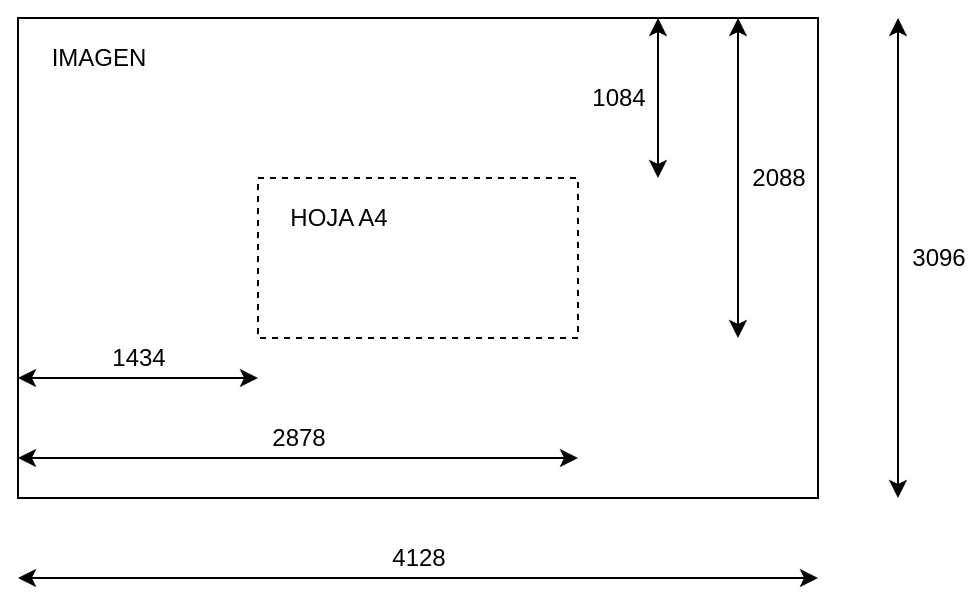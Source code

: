 <mxfile version="14.6.13" type="device"><diagram id="OHeabNb1anB_zyte5txz" name="Página-1"><mxGraphModel dx="868" dy="510" grid="1" gridSize="10" guides="1" tooltips="1" connect="1" arrows="1" fold="1" page="1" pageScale="1" pageWidth="1654" pageHeight="1169" math="0" shadow="0"><root><mxCell id="0"/><mxCell id="1" parent="0"/><mxCell id="1fPIs8L-eafPToexsQA4-1" value="" style="rounded=0;whiteSpace=wrap;html=1;fillColor=none;" parent="1" vertex="1"><mxGeometry x="160" y="120" width="400" height="240" as="geometry"/></mxCell><mxCell id="1fPIs8L-eafPToexsQA4-2" value="" style="rounded=0;whiteSpace=wrap;html=1;fillColor=none;dashed=1;" parent="1" vertex="1"><mxGeometry x="280" y="200" width="160" height="80" as="geometry"/></mxCell><mxCell id="1fPIs8L-eafPToexsQA4-4" value="" style="endArrow=classic;startArrow=classic;html=1;" parent="1" edge="1"><mxGeometry width="50" height="50" relative="1" as="geometry"><mxPoint x="160" y="300" as="sourcePoint"/><mxPoint x="280" y="300" as="targetPoint"/></mxGeometry></mxCell><mxCell id="1fPIs8L-eafPToexsQA4-5" value="" style="endArrow=classic;startArrow=classic;html=1;" parent="1" edge="1"><mxGeometry width="50" height="50" relative="1" as="geometry"><mxPoint x="160" y="340" as="sourcePoint"/><mxPoint x="440" y="340" as="targetPoint"/></mxGeometry></mxCell><mxCell id="1fPIs8L-eafPToexsQA4-6" value="2878" style="text;html=1;align=center;verticalAlign=middle;resizable=0;points=[];autosize=1;strokeColor=none;" parent="1" vertex="1"><mxGeometry x="280" y="320" width="40" height="20" as="geometry"/></mxCell><mxCell id="1fPIs8L-eafPToexsQA4-7" value="1434" style="text;html=1;align=center;verticalAlign=middle;resizable=0;points=[];autosize=1;strokeColor=none;" parent="1" vertex="1"><mxGeometry x="200" y="280" width="40" height="20" as="geometry"/></mxCell><mxCell id="1fPIs8L-eafPToexsQA4-8" value="" style="endArrow=classic;startArrow=classic;html=1;" parent="1" edge="1"><mxGeometry width="50" height="50" relative="1" as="geometry"><mxPoint x="160" y="400" as="sourcePoint"/><mxPoint x="560" y="400" as="targetPoint"/></mxGeometry></mxCell><mxCell id="1fPIs8L-eafPToexsQA4-9" value="4128" style="text;html=1;align=center;verticalAlign=middle;resizable=0;points=[];autosize=1;strokeColor=none;" parent="1" vertex="1"><mxGeometry x="340" y="380" width="40" height="20" as="geometry"/></mxCell><mxCell id="1fPIs8L-eafPToexsQA4-10" value="" style="endArrow=classic;startArrow=classic;html=1;" parent="1" edge="1"><mxGeometry width="50" height="50" relative="1" as="geometry"><mxPoint x="520" y="120" as="sourcePoint"/><mxPoint x="520" y="280" as="targetPoint"/></mxGeometry></mxCell><mxCell id="1fPIs8L-eafPToexsQA4-11" value="" style="endArrow=classic;startArrow=classic;html=1;" parent="1" edge="1"><mxGeometry width="50" height="50" relative="1" as="geometry"><mxPoint x="480" y="120" as="sourcePoint"/><mxPoint x="480" y="200" as="targetPoint"/></mxGeometry></mxCell><mxCell id="1fPIs8L-eafPToexsQA4-12" value="1084" style="text;html=1;align=center;verticalAlign=middle;resizable=0;points=[];autosize=1;strokeColor=none;" parent="1" vertex="1"><mxGeometry x="440" y="150" width="40" height="20" as="geometry"/></mxCell><mxCell id="1fPIs8L-eafPToexsQA4-13" value="2088" style="text;html=1;align=center;verticalAlign=middle;resizable=0;points=[];autosize=1;strokeColor=none;" parent="1" vertex="1"><mxGeometry x="520" y="190" width="40" height="20" as="geometry"/></mxCell><mxCell id="1fPIs8L-eafPToexsQA4-14" value="" style="endArrow=classic;startArrow=classic;html=1;" parent="1" edge="1"><mxGeometry width="50" height="50" relative="1" as="geometry"><mxPoint x="600" y="120" as="sourcePoint"/><mxPoint x="600" y="360" as="targetPoint"/></mxGeometry></mxCell><mxCell id="1fPIs8L-eafPToexsQA4-15" value="3096" style="text;html=1;align=center;verticalAlign=middle;resizable=0;points=[];autosize=1;strokeColor=none;" parent="1" vertex="1"><mxGeometry x="600" y="230" width="40" height="20" as="geometry"/></mxCell><mxCell id="hp5oXiBiTY5OGMG2y2jz-1" value="HOJA A4" style="text;html=1;align=center;verticalAlign=middle;resizable=0;points=[];autosize=1;strokeColor=none;" vertex="1" parent="1"><mxGeometry x="290" y="210" width="60" height="20" as="geometry"/></mxCell><mxCell id="hp5oXiBiTY5OGMG2y2jz-2" value="IMAGEN" style="text;html=1;align=center;verticalAlign=middle;resizable=0;points=[];autosize=1;strokeColor=none;" vertex="1" parent="1"><mxGeometry x="170" y="130" width="60" height="20" as="geometry"/></mxCell></root></mxGraphModel></diagram></mxfile>